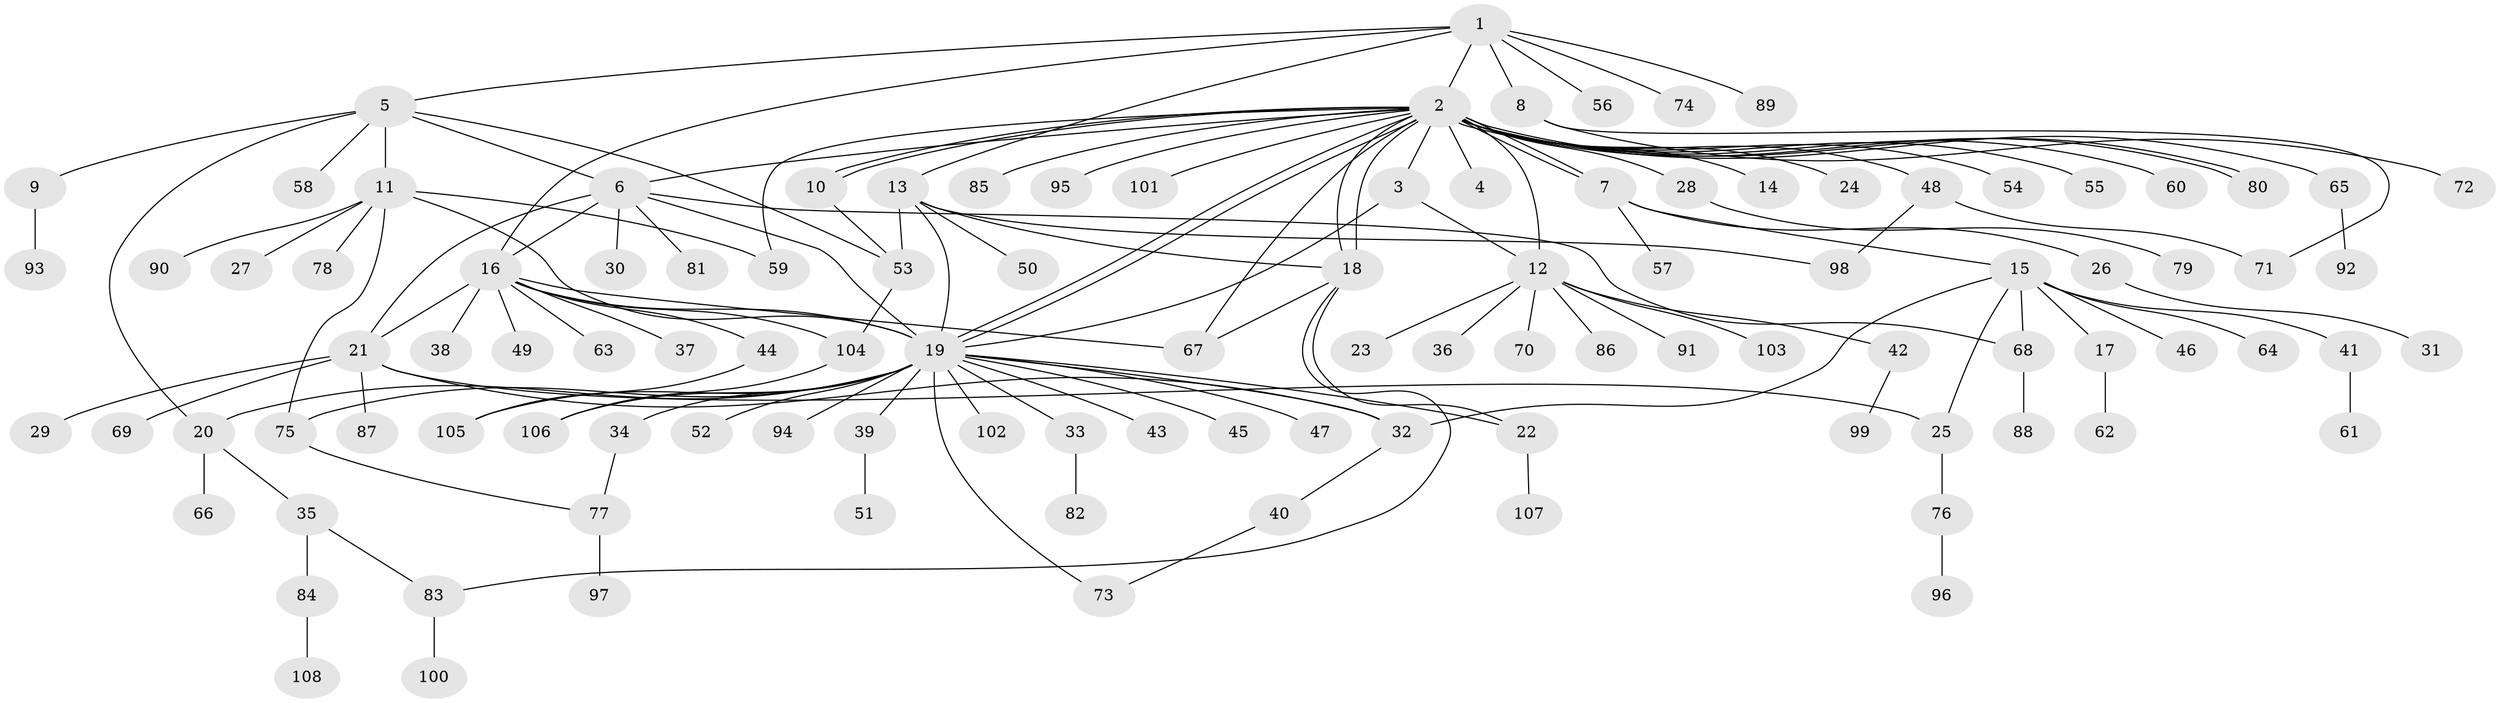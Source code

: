// coarse degree distribution, {1: 0.8518518518518519, 2: 0.05555555555555555, 4: 0.018518518518518517, 25: 0.018518518518518517, 6: 0.018518518518518517, 8: 0.018518518518518517, 19: 0.018518518518518517}
// Generated by graph-tools (version 1.1) at 2025/51/03/04/25 21:51:47]
// undirected, 108 vertices, 142 edges
graph export_dot {
graph [start="1"]
  node [color=gray90,style=filled];
  1;
  2;
  3;
  4;
  5;
  6;
  7;
  8;
  9;
  10;
  11;
  12;
  13;
  14;
  15;
  16;
  17;
  18;
  19;
  20;
  21;
  22;
  23;
  24;
  25;
  26;
  27;
  28;
  29;
  30;
  31;
  32;
  33;
  34;
  35;
  36;
  37;
  38;
  39;
  40;
  41;
  42;
  43;
  44;
  45;
  46;
  47;
  48;
  49;
  50;
  51;
  52;
  53;
  54;
  55;
  56;
  57;
  58;
  59;
  60;
  61;
  62;
  63;
  64;
  65;
  66;
  67;
  68;
  69;
  70;
  71;
  72;
  73;
  74;
  75;
  76;
  77;
  78;
  79;
  80;
  81;
  82;
  83;
  84;
  85;
  86;
  87;
  88;
  89;
  90;
  91;
  92;
  93;
  94;
  95;
  96;
  97;
  98;
  99;
  100;
  101;
  102;
  103;
  104;
  105;
  106;
  107;
  108;
  1 -- 2;
  1 -- 5;
  1 -- 8;
  1 -- 13;
  1 -- 16;
  1 -- 56;
  1 -- 74;
  1 -- 89;
  2 -- 3;
  2 -- 4;
  2 -- 6;
  2 -- 7;
  2 -- 7;
  2 -- 10;
  2 -- 10;
  2 -- 12;
  2 -- 14;
  2 -- 18;
  2 -- 18;
  2 -- 19;
  2 -- 19;
  2 -- 24;
  2 -- 28;
  2 -- 48;
  2 -- 54;
  2 -- 55;
  2 -- 59;
  2 -- 60;
  2 -- 65;
  2 -- 67;
  2 -- 80;
  2 -- 80;
  2 -- 85;
  2 -- 95;
  2 -- 101;
  3 -- 12;
  3 -- 19;
  5 -- 6;
  5 -- 9;
  5 -- 11;
  5 -- 20;
  5 -- 53;
  5 -- 58;
  6 -- 16;
  6 -- 19;
  6 -- 21;
  6 -- 30;
  6 -- 68;
  6 -- 81;
  7 -- 15;
  7 -- 26;
  7 -- 57;
  8 -- 71;
  8 -- 72;
  9 -- 93;
  10 -- 53;
  11 -- 19;
  11 -- 27;
  11 -- 59;
  11 -- 75;
  11 -- 78;
  11 -- 90;
  12 -- 23;
  12 -- 36;
  12 -- 42;
  12 -- 70;
  12 -- 86;
  12 -- 91;
  12 -- 103;
  13 -- 18;
  13 -- 19;
  13 -- 50;
  13 -- 53;
  13 -- 98;
  15 -- 17;
  15 -- 25;
  15 -- 32;
  15 -- 41;
  15 -- 46;
  15 -- 64;
  15 -- 68;
  16 -- 19;
  16 -- 21;
  16 -- 37;
  16 -- 38;
  16 -- 44;
  16 -- 49;
  16 -- 63;
  16 -- 67;
  16 -- 104;
  17 -- 62;
  18 -- 22;
  18 -- 67;
  18 -- 83;
  19 -- 20;
  19 -- 22;
  19 -- 32;
  19 -- 33;
  19 -- 34;
  19 -- 39;
  19 -- 43;
  19 -- 45;
  19 -- 47;
  19 -- 52;
  19 -- 73;
  19 -- 75;
  19 -- 94;
  19 -- 102;
  19 -- 105;
  19 -- 106;
  20 -- 35;
  20 -- 66;
  21 -- 25;
  21 -- 29;
  21 -- 32;
  21 -- 69;
  21 -- 87;
  22 -- 107;
  25 -- 76;
  26 -- 31;
  28 -- 79;
  32 -- 40;
  33 -- 82;
  34 -- 77;
  35 -- 83;
  35 -- 84;
  39 -- 51;
  40 -- 73;
  41 -- 61;
  42 -- 99;
  44 -- 105;
  48 -- 71;
  48 -- 98;
  53 -- 104;
  65 -- 92;
  68 -- 88;
  75 -- 77;
  76 -- 96;
  77 -- 97;
  83 -- 100;
  84 -- 108;
  104 -- 106;
}
